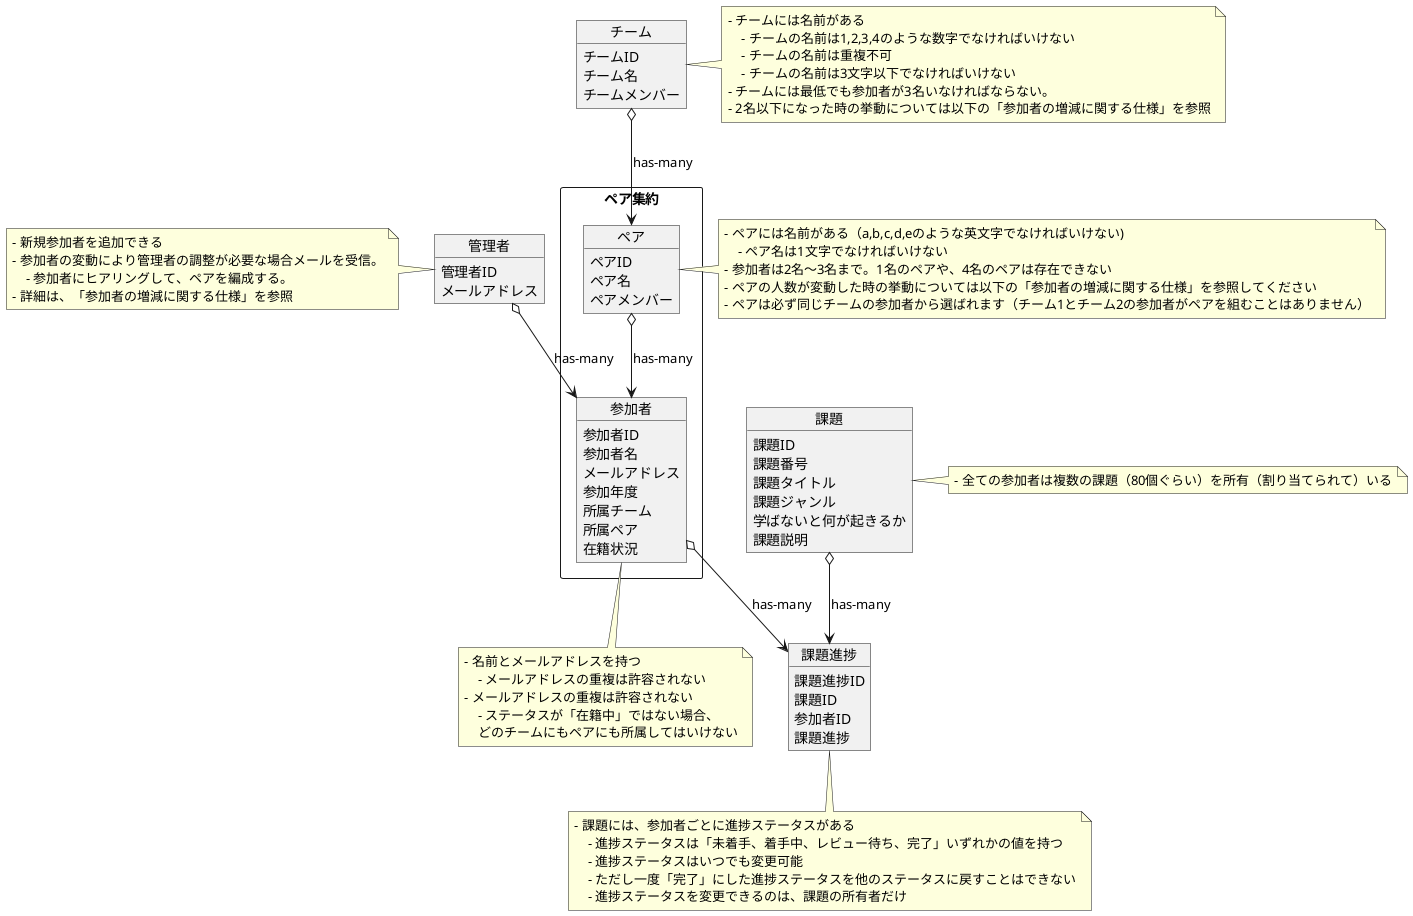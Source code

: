@startuml domain 

object 管理者 {
    管理者ID
    メールアドレス
}

note left of 管理者 
- 新規参加者を追加できる
- 参加者の変動により管理者の調整が必要な場合メールを受信。
    - 参加者にヒアリングして、ペアを編成する。
- 詳細は、「参加者の増減に関する仕様」を参照
end note

object 課題 {
    課題ID
    課題番号
    課題タイトル
    課題ジャンル
    学ばないと何が起きるか
    課題説明
}

note right of 課題 
- 全ての参加者は複数の課題（80個ぐらい）を所有（割り当てられて）いる
end note

object 課題進捗 {
    課題進捗ID
    課題ID
    参加者ID
    課題進捗
}

note bottom of 課題進捗 
- 課題には、参加者ごとに進捗ステータスがある
    - 進捗ステータスは「未着手、着手中、レビュー待ち、完了」いずれかの値を持つ
    - 進捗ステータスはいつでも変更可能
    - ただし一度「完了」にした進捗ステータスを他のステータスに戻すことはできない
    - 進捗ステータスを変更できるのは、課題の所有者だけ
end note

rectangle ペア集約 {
    object 参加者 {
        参加者ID
        参加者名
        メールアドレス
        参加年度
        所属チーム
        所属ペア
        在籍状況
    }

    object ペア {
        ペアID
        ペア名
        ペアメンバー
    }
}

object チーム {
    チームID
    チーム名
    チームメンバー
}

note bottom of 参加者 
- 名前とメールアドレスを持つ
    - メールアドレスの重複は許容されない
- メールアドレスの重複は許容されない
    - ステータスが「在籍中」ではない場合、
    どのチームにもペアにも所属してはいけない
end note

note right of ペア 
- ペアには名前がある（a,b,c,d,eのような英文字でなければいけない)
    - ペア名は1文字でなければいけない
- 参加者は2名〜3名まで。1名のペアや、4名のペアは存在できない
- ペアの人数が変動した時の挙動については以下の「参加者の増減に関する仕様」を参照してください
- ペアは必ず同じチームの参加者から選ばれます（チーム1とチーム2の参加者がペアを組むことはありません）
end note

note right of チーム
- チームには名前がある
    - チームの名前は1,2,3,4のような数字でなければいけない
    - チームの名前は重複不可
    - チームの名前は3文字以下でなければいけない
- チームには最低でも参加者が3名いなければならない。
- 2名以下になった時の挙動については以下の「参加者の増減に関する仕様」を参照
end note

管理者 o--> 参加者 : has-many

参加者 o--> 課題進捗 : has-many

課題 o--> 課題進捗 : has-many

ペア o--> 参加者 : has-many

チーム o--> ペア : has-many

@enduml